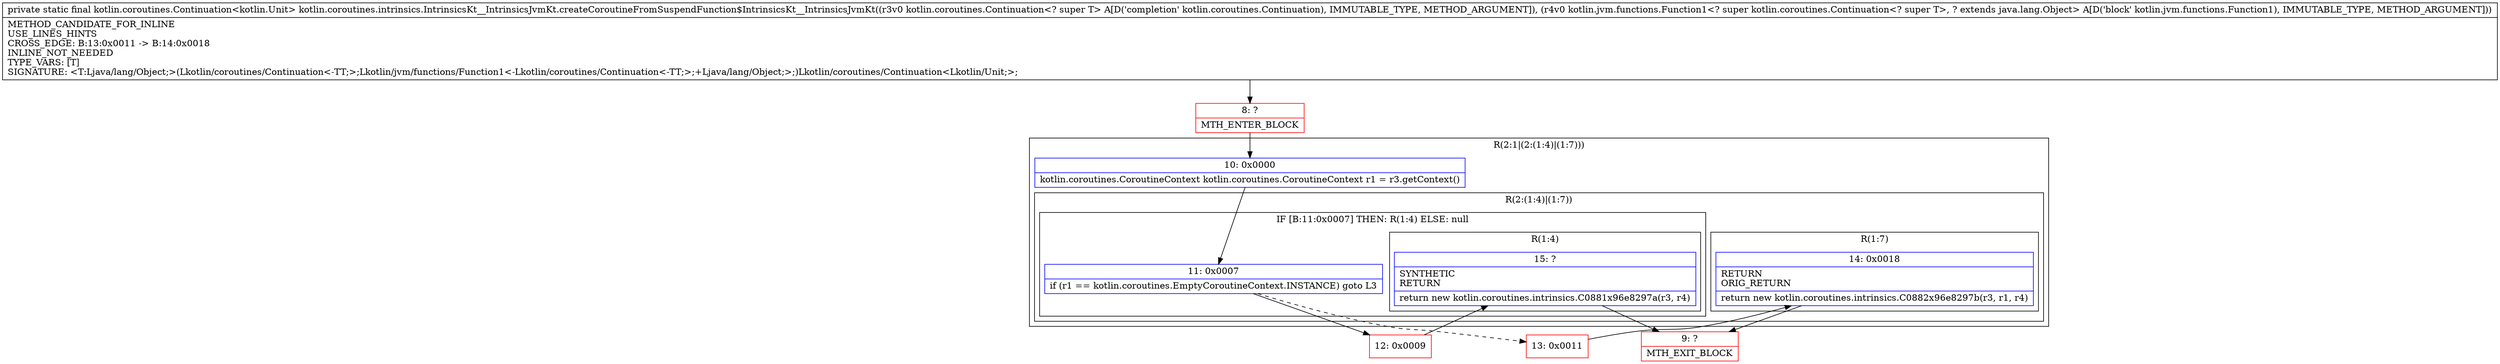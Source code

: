 digraph "CFG forkotlin.coroutines.intrinsics.IntrinsicsKt__IntrinsicsJvmKt.createCoroutineFromSuspendFunction$IntrinsicsKt__IntrinsicsJvmKt(Lkotlin\/coroutines\/Continuation;Lkotlin\/jvm\/functions\/Function1;)Lkotlin\/coroutines\/Continuation;" {
subgraph cluster_Region_335343448 {
label = "R(2:1|(2:(1:4)|(1:7)))";
node [shape=record,color=blue];
Node_10 [shape=record,label="{10\:\ 0x0000|kotlin.coroutines.CoroutineContext kotlin.coroutines.CoroutineContext r1 = r3.getContext()\l}"];
subgraph cluster_Region_589339348 {
label = "R(2:(1:4)|(1:7))";
node [shape=record,color=blue];
subgraph cluster_IfRegion_3472165 {
label = "IF [B:11:0x0007] THEN: R(1:4) ELSE: null";
node [shape=record,color=blue];
Node_11 [shape=record,label="{11\:\ 0x0007|if (r1 == kotlin.coroutines.EmptyCoroutineContext.INSTANCE) goto L3\l}"];
subgraph cluster_Region_195358841 {
label = "R(1:4)";
node [shape=record,color=blue];
Node_15 [shape=record,label="{15\:\ ?|SYNTHETIC\lRETURN\l|return new kotlin.coroutines.intrinsics.C0881x96e8297a(r3, r4)\l}"];
}
}
subgraph cluster_Region_1936886995 {
label = "R(1:7)";
node [shape=record,color=blue];
Node_14 [shape=record,label="{14\:\ 0x0018|RETURN\lORIG_RETURN\l|return new kotlin.coroutines.intrinsics.C0882x96e8297b(r3, r1, r4)\l}"];
}
}
}
Node_8 [shape=record,color=red,label="{8\:\ ?|MTH_ENTER_BLOCK\l}"];
Node_12 [shape=record,color=red,label="{12\:\ 0x0009}"];
Node_9 [shape=record,color=red,label="{9\:\ ?|MTH_EXIT_BLOCK\l}"];
Node_13 [shape=record,color=red,label="{13\:\ 0x0011}"];
MethodNode[shape=record,label="{private static final kotlin.coroutines.Continuation\<kotlin.Unit\> kotlin.coroutines.intrinsics.IntrinsicsKt__IntrinsicsJvmKt.createCoroutineFromSuspendFunction$IntrinsicsKt__IntrinsicsJvmKt((r3v0 kotlin.coroutines.Continuation\<? super T\> A[D('completion' kotlin.coroutines.Continuation), IMMUTABLE_TYPE, METHOD_ARGUMENT]), (r4v0 kotlin.jvm.functions.Function1\<? super kotlin.coroutines.Continuation\<? super T\>, ? extends java.lang.Object\> A[D('block' kotlin.jvm.functions.Function1), IMMUTABLE_TYPE, METHOD_ARGUMENT]))  | METHOD_CANDIDATE_FOR_INLINE\lUSE_LINES_HINTS\lCROSS_EDGE: B:13:0x0011 \-\> B:14:0x0018\lINLINE_NOT_NEEDED\lTYPE_VARS: [T]\lSIGNATURE: \<T:Ljava\/lang\/Object;\>(Lkotlin\/coroutines\/Continuation\<\-TT;\>;Lkotlin\/jvm\/functions\/Function1\<\-Lkotlin\/coroutines\/Continuation\<\-TT;\>;+Ljava\/lang\/Object;\>;)Lkotlin\/coroutines\/Continuation\<Lkotlin\/Unit;\>;\l}"];
MethodNode -> Node_8;Node_10 -> Node_11;
Node_11 -> Node_12;
Node_11 -> Node_13[style=dashed];
Node_15 -> Node_9;
Node_14 -> Node_9;
Node_8 -> Node_10;
Node_12 -> Node_15;
Node_13 -> Node_14;
}

